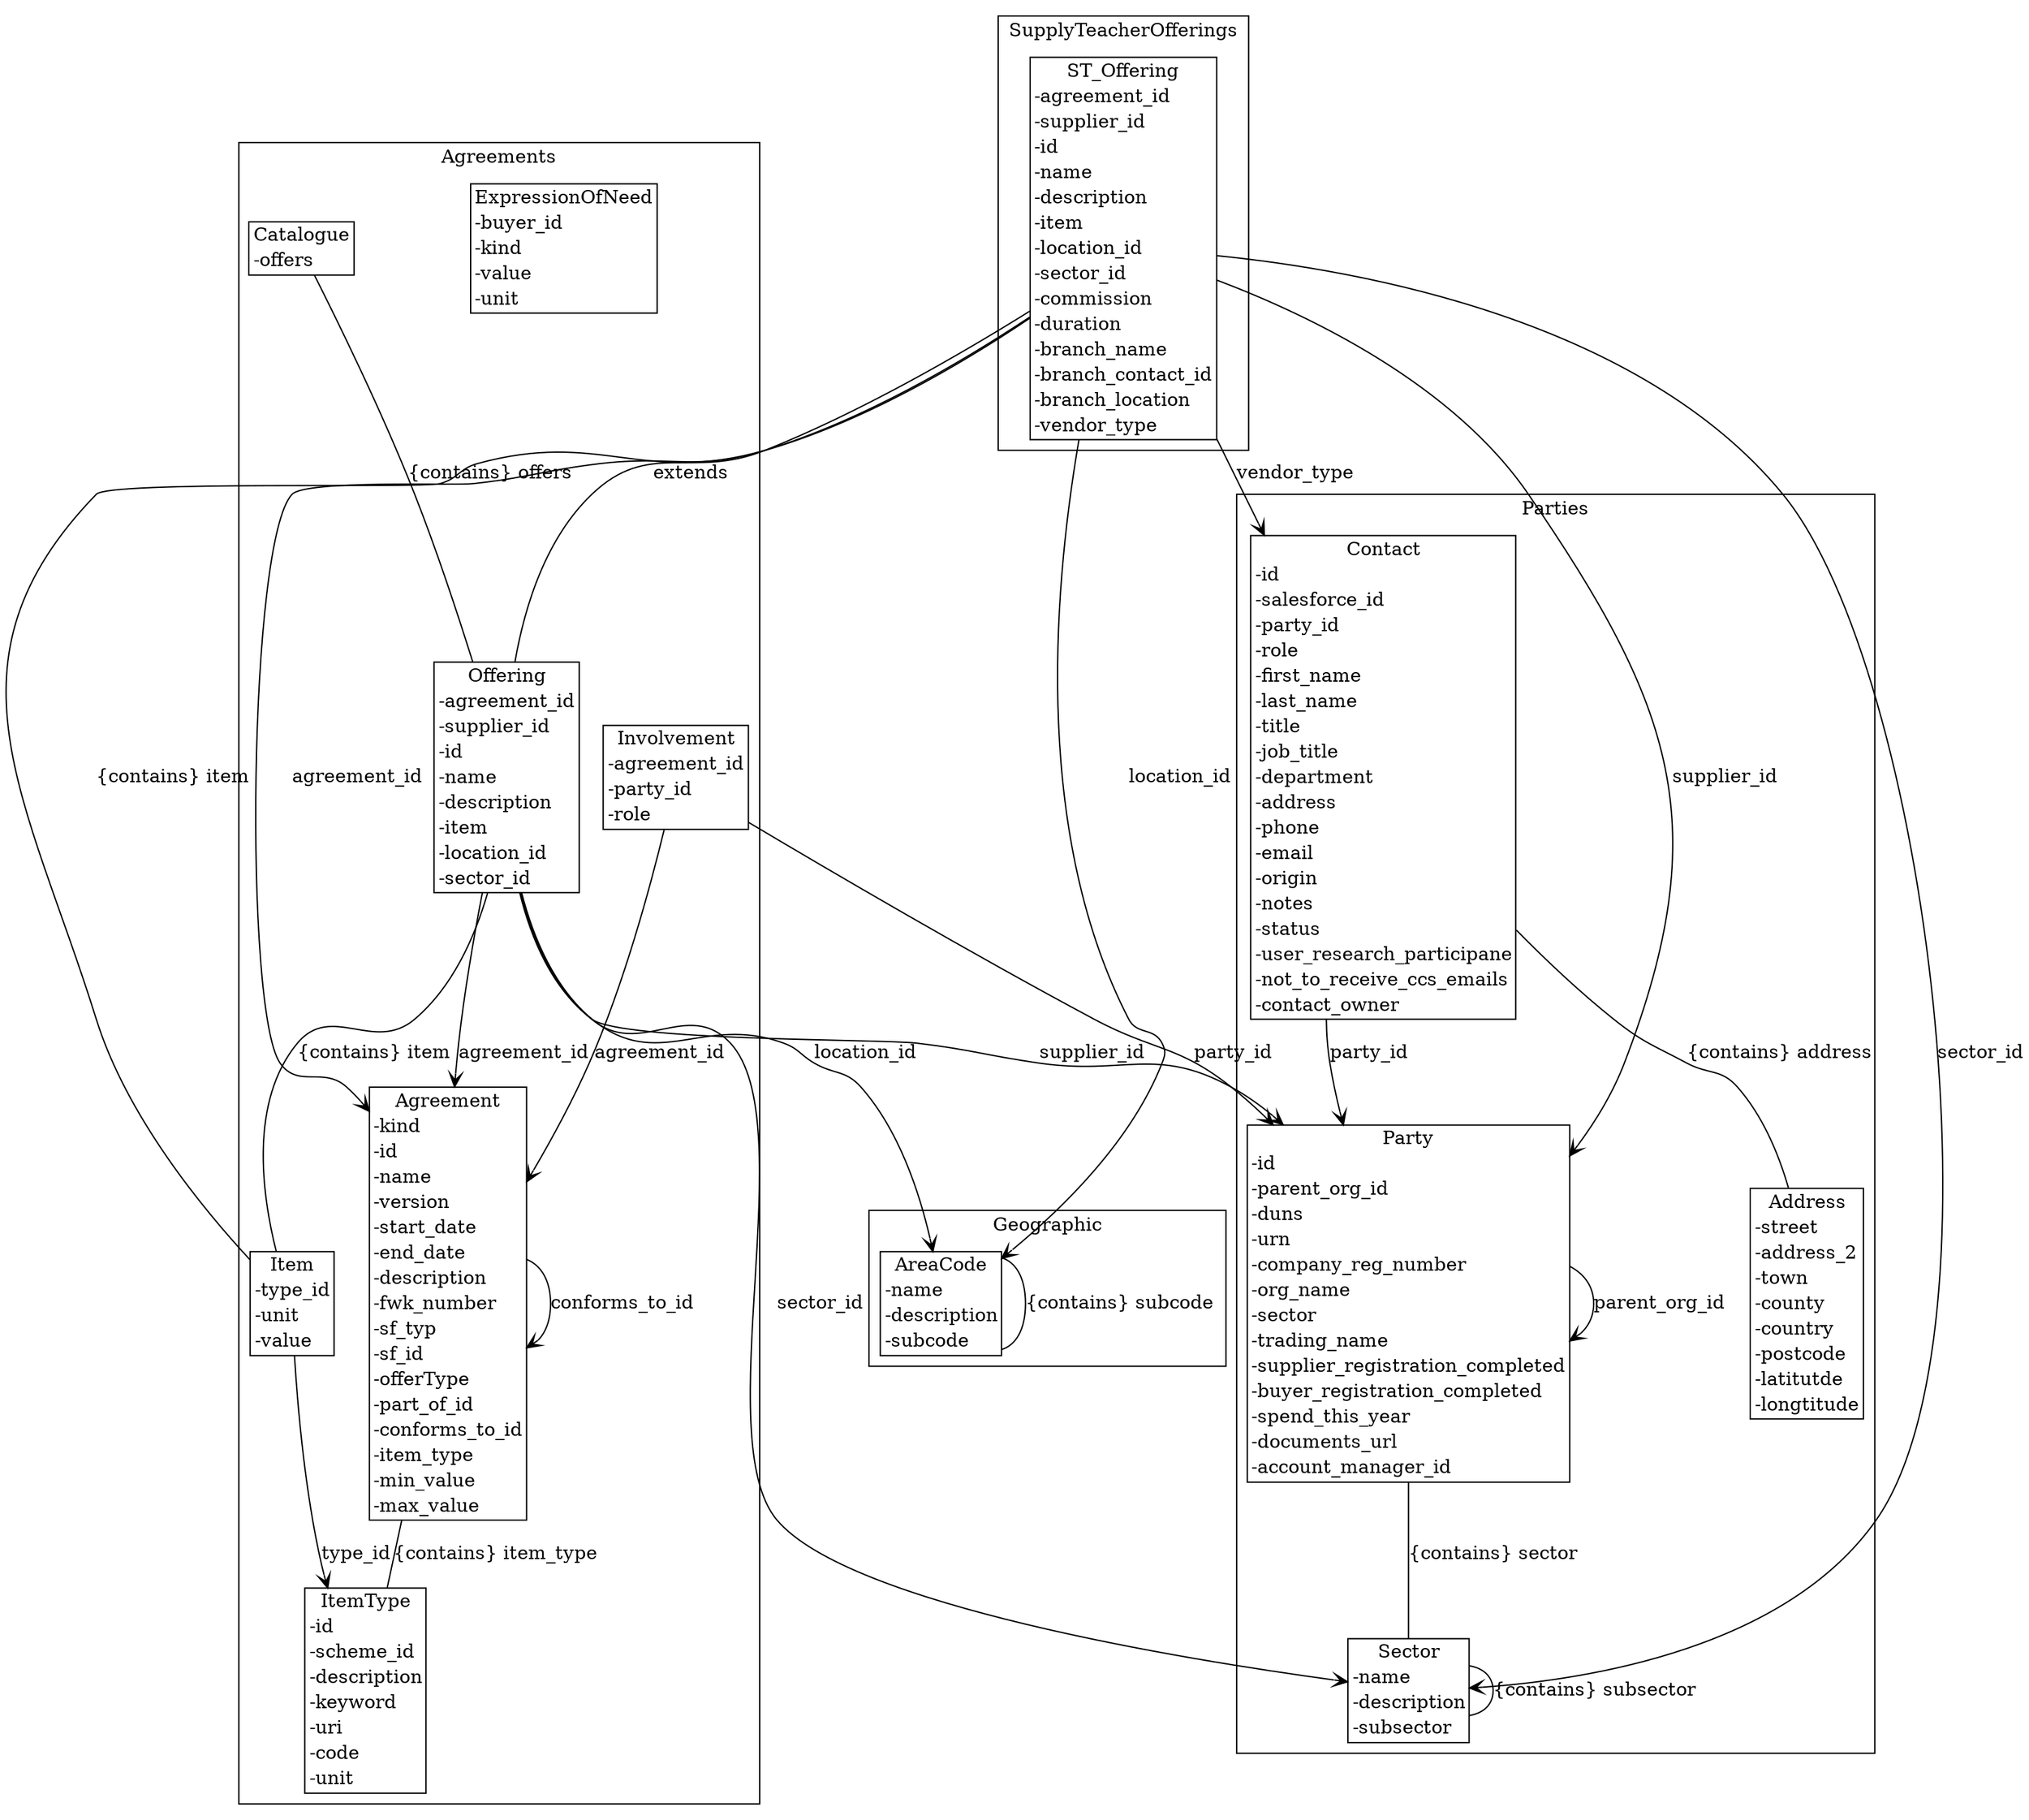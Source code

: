 strict digraph {
subgraph cluster_Agreements {
node [shape=plaintext margin=0];
label=Agreements;
"ItemType" [label=<<table BORDER="1" CELLBORDER="0" CELLSPACING="0"><TH><TD>ItemType</TD></TH><TR><TD ALIGN="LEFT">-id</TD></TR><TR><TD ALIGN="LEFT">-scheme_id</TD></TR><TR><TD ALIGN="LEFT">-description</TD></TR><TR><TD ALIGN="LEFT">-keyword</TD></TR><TR><TD ALIGN="LEFT">-uri</TD></TR><TR><TD ALIGN="LEFT">-code</TD></TR><TR><TD ALIGN="LEFT">-unit</TD></TR></table>>];
"ExpressionOfNeed" [label=<<table BORDER="1" CELLBORDER="0" CELLSPACING="0"><TH><TD>ExpressionOfNeed</TD></TH><TR><TD ALIGN="LEFT">-buyer_id</TD></TR><TR><TD ALIGN="LEFT">-kind</TD></TR><TR><TD ALIGN="LEFT">-value</TD></TR><TR><TD ALIGN="LEFT">-unit</TD></TR></table>>];
"Agreement" [label=<<table BORDER="1" CELLBORDER="0" CELLSPACING="0"><TH><TD>Agreement</TD></TH><TR><TD ALIGN="LEFT">-kind</TD></TR><TR><TD ALIGN="LEFT">-id</TD></TR><TR><TD ALIGN="LEFT">-name</TD></TR><TR><TD ALIGN="LEFT">-version</TD></TR><TR><TD ALIGN="LEFT">-start_date</TD></TR><TR><TD ALIGN="LEFT">-end_date</TD></TR><TR><TD ALIGN="LEFT">-description</TD></TR><TR><TD ALIGN="LEFT">-fwk_number</TD></TR><TR><TD ALIGN="LEFT">-sf_typ</TD></TR><TR><TD ALIGN="LEFT">-sf_id</TD></TR><TR><TD ALIGN="LEFT">-offerType</TD></TR><TR><TD ALIGN="LEFT">-part_of_id</TD></TR><TR><TD ALIGN="LEFT">-conforms_to_id</TD></TR><TR><TD ALIGN="LEFT">-item_type</TD></TR><TR><TD ALIGN="LEFT">-min_value</TD></TR><TR><TD ALIGN="LEFT">-max_value</TD></TR></table>>];
"Item" [label=<<table BORDER="1" CELLBORDER="0" CELLSPACING="0"><TH><TD>Item</TD></TH><TR><TD ALIGN="LEFT">-type_id</TD></TR><TR><TD ALIGN="LEFT">-unit</TD></TR><TR><TD ALIGN="LEFT">-value</TD></TR></table>>];
"Offering" [label=<<table BORDER="1" CELLBORDER="0" CELLSPACING="0"><TH><TD>Offering</TD></TH><TR><TD ALIGN="LEFT">-agreement_id</TD></TR><TR><TD ALIGN="LEFT">-supplier_id</TD></TR><TR><TD ALIGN="LEFT">-id</TD></TR><TR><TD ALIGN="LEFT">-name</TD></TR><TR><TD ALIGN="LEFT">-description</TD></TR><TR><TD ALIGN="LEFT">-item</TD></TR><TR><TD ALIGN="LEFT">-location_id</TD></TR><TR><TD ALIGN="LEFT">-sector_id</TD></TR></table>>];
"Catalogue" [label=<<table BORDER="1" CELLBORDER="0" CELLSPACING="0"><TH><TD>Catalogue</TD></TH><TR><TD ALIGN="LEFT">-offers</TD></TR></table>>];
"Involvement" [label=<<table BORDER="1" CELLBORDER="0" CELLSPACING="0"><TH><TD>Involvement</TD></TH><TR><TD ALIGN="LEFT">-agreement_id</TD></TR><TR><TD ALIGN="LEFT">-party_id</TD></TR><TR><TD ALIGN="LEFT">-role</TD></TR></table>>];
}
subgraph cluster_Parties {
node [shape=plaintext margin=0];
label=Parties;
"Sector" [label=<<table BORDER="1" CELLBORDER="0" CELLSPACING="0"><TH><TD>Sector</TD></TH><TR><TD ALIGN="LEFT">-name</TD></TR><TR><TD ALIGN="LEFT">-description</TD></TR><TR><TD ALIGN="LEFT">-subsector</TD></TR></table>>];
"Party" [label=<<table BORDER="1" CELLBORDER="0" CELLSPACING="0"><TH><TD>Party</TD></TH><TR><TD ALIGN="LEFT">-id</TD></TR><TR><TD ALIGN="LEFT">-parent_org_id</TD></TR><TR><TD ALIGN="LEFT">-duns</TD></TR><TR><TD ALIGN="LEFT">-urn</TD></TR><TR><TD ALIGN="LEFT">-company_reg_number</TD></TR><TR><TD ALIGN="LEFT">-org_name</TD></TR><TR><TD ALIGN="LEFT">-sector</TD></TR><TR><TD ALIGN="LEFT">-trading_name</TD></TR><TR><TD ALIGN="LEFT">-supplier_registration_completed</TD></TR><TR><TD ALIGN="LEFT">-buyer_registration_completed</TD></TR><TR><TD ALIGN="LEFT">-spend_this_year</TD></TR><TR><TD ALIGN="LEFT">-documents_url</TD></TR><TR><TD ALIGN="LEFT">-account_manager_id</TD></TR></table>>];
"Address" [label=<<table BORDER="1" CELLBORDER="0" CELLSPACING="0"><TH><TD>Address</TD></TH><TR><TD ALIGN="LEFT">-street</TD></TR><TR><TD ALIGN="LEFT">-address_2</TD></TR><TR><TD ALIGN="LEFT">-town</TD></TR><TR><TD ALIGN="LEFT">-county</TD></TR><TR><TD ALIGN="LEFT">-country</TD></TR><TR><TD ALIGN="LEFT">-postcode</TD></TR><TR><TD ALIGN="LEFT">-latitutde</TD></TR><TR><TD ALIGN="LEFT">-longtitude</TD></TR></table>>];
"Contact" [label=<<table BORDER="1" CELLBORDER="0" CELLSPACING="0"><TH><TD>Contact</TD></TH><TR><TD ALIGN="LEFT">-id</TD></TR><TR><TD ALIGN="LEFT">-salesforce_id</TD></TR><TR><TD ALIGN="LEFT">-party_id</TD></TR><TR><TD ALIGN="LEFT">-role</TD></TR><TR><TD ALIGN="LEFT">-first_name</TD></TR><TR><TD ALIGN="LEFT">-last_name</TD></TR><TR><TD ALIGN="LEFT">-title</TD></TR><TR><TD ALIGN="LEFT">-job_title</TD></TR><TR><TD ALIGN="LEFT">-department</TD></TR><TR><TD ALIGN="LEFT">-address</TD></TR><TR><TD ALIGN="LEFT">-phone</TD></TR><TR><TD ALIGN="LEFT">-email</TD></TR><TR><TD ALIGN="LEFT">-origin</TD></TR><TR><TD ALIGN="LEFT">-notes</TD></TR><TR><TD ALIGN="LEFT">-status</TD></TR><TR><TD ALIGN="LEFT">-user_research_participane</TD></TR><TR><TD ALIGN="LEFT">-not_to_receive_ccs_emails</TD></TR><TR><TD ALIGN="LEFT">-contact_owner</TD></TR></table>>];
}
subgraph cluster_Geographic {
node [shape=plaintext margin=0];
label=Geographic;
"AreaCode" [label=<<table BORDER="1" CELLBORDER="0" CELLSPACING="0"><TH><TD>AreaCode</TD></TH><TR><TD ALIGN="LEFT">-name</TD></TR><TR><TD ALIGN="LEFT">-description</TD></TR><TR><TD ALIGN="LEFT">-subcode</TD></TR></table>>];
}
subgraph cluster_SupplyTeacherOfferings {
node [shape=plaintext margin=0];
label=SupplyTeacherOfferings;
"ST_Offering" [label=<<table BORDER="1" CELLBORDER="0" CELLSPACING="0"><TH><TD>ST_Offering</TD></TH><TR><TD ALIGN="LEFT">-agreement_id</TD></TR><TR><TD ALIGN="LEFT">-supplier_id</TD></TR><TR><TD ALIGN="LEFT">-id</TD></TR><TR><TD ALIGN="LEFT">-name</TD></TR><TR><TD ALIGN="LEFT">-description</TD></TR><TR><TD ALIGN="LEFT">-item</TD></TR><TR><TD ALIGN="LEFT">-location_id</TD></TR><TR><TD ALIGN="LEFT">-sector_id</TD></TR><TR><TD ALIGN="LEFT">-commission</TD></TR><TR><TD ALIGN="LEFT">-duration</TD></TR><TR><TD ALIGN="LEFT">-branch_name</TD></TR><TR><TD ALIGN="LEFT">-branch_contact_id</TD></TR><TR><TD ALIGN="LEFT">-branch_location</TD></TR><TR><TD ALIGN="LEFT">-vendor_type</TD></TR></table>>];
}
"Agreement" -> "Agreement" [label="part_of_id" arrowhead = "open" arrowtail = "none" ];
"Agreement" -> "Agreement" [label="conforms_to_id" arrowhead = "open" arrowtail = "none" ];
"Agreement" -> "ItemType" [label="{contains} item_type" arrowhead = "none" arrowtail = "diamond" ];
"Item" -> "ItemType" [label="type_id" arrowhead = "open" arrowtail = "none" ];
"Offering" -> "Agreement" [label="agreement_id" arrowhead = "open" arrowtail = "none" ];
"Offering" -> "Party" [label="supplier_id" arrowhead = "open" arrowtail = "none" ];
"Offering" -> "Item" [label="{contains} item" arrowhead = "none" arrowtail = "diamond" ];
"Offering" -> "AreaCode" [label="location_id" arrowhead = "open" arrowtail = "none" ];
"Offering" -> "Sector" [label="sector_id" arrowhead = "open" arrowtail = "none" ];
"Catalogue" -> "Offering" [label="{contains} offers" arrowhead = "none" arrowtail = "diamond" ];
"Involvement" -> "Agreement" [label="agreement_id" arrowhead = "open" arrowtail = "none" ];
"Involvement" -> "Party" [label="party_id" arrowhead = "open" arrowtail = "none" ];
"Sector" -> "Sector" [label="{contains} subsector" arrowhead = "none" arrowtail = "diamond" ];
"Party" -> "Party" [label="parent_org_id" arrowhead = "open" arrowtail = "none" ];
"Party" -> "Sector" [label="{contains} sector" arrowhead = "none" arrowtail = "diamond" ];
"Contact" -> "Party" [label="party_id" arrowhead = "open" arrowtail = "none" ];
"Contact" -> "Address" [label="{contains} address" arrowhead = "none" arrowtail = "diamond" ];
"AreaCode" -> "AreaCode" [label="{contains} subcode" arrowhead = "none" arrowtail = "diamond" ];
"ST_Offering" -> "Offering" [label="extends" arrowhead = "none" arrowtail = "normal" ];
"ST_Offering" -> "Agreement" [label="agreement_id" arrowhead = "open" arrowtail = "none" ];
"ST_Offering" -> "Party" [label="supplier_id" arrowhead = "open" arrowtail = "none" ];
"ST_Offering" -> "Item" [label="{contains} item" arrowhead = "none" arrowtail = "diamond" ];
"ST_Offering" -> "AreaCode" [label="location_id" arrowhead = "open" arrowtail = "none" ];
"ST_Offering" -> "Sector" [label="sector_id" arrowhead = "open" arrowtail = "none" ];
"ST_Offering" -> "Contact" [label="branch_contact_id" arrowhead = "open" arrowtail = "none" ];
"ST_Offering" -> "Contact" [label="vendor_type" arrowhead = "open" arrowtail = "none" ];
}
